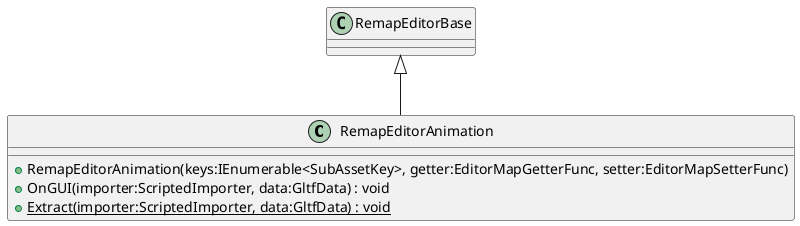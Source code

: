@startuml
class RemapEditorAnimation {
    + RemapEditorAnimation(keys:IEnumerable<SubAssetKey>, getter:EditorMapGetterFunc, setter:EditorMapSetterFunc)
    + OnGUI(importer:ScriptedImporter, data:GltfData) : void
    + {static} Extract(importer:ScriptedImporter, data:GltfData) : void
}
RemapEditorBase <|-- RemapEditorAnimation
@enduml
